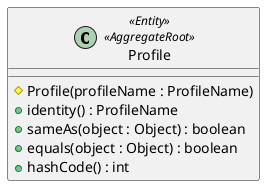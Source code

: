 @startuml
'Attribute syntax: <visibility> <name> : <type> <multiplicity> = <default>
'Method syntax: <visibility> <name (parameter-list)> : <return-type> - For simplicity the type of the parameter-list is not specified

class Profile<<Entity>><<AggregateRoot>> {
    '- profileName : ProfileName {readOnly}

    # Profile(profileName : ProfileName)
    + identity() : ProfileName
    + sameAs(object : Object) : boolean
    + equals(object : Object) : boolean
    + hashCode() : int
}

@enduml